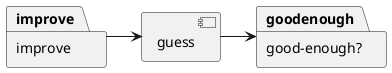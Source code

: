 {
  "sha1": "6t66rageh9xf8vnwsyrnent8j7fjipi",
  "insertion": {
    "when": "2024-05-30T20:48:21.042Z",
    "url": "https://forum.plantuml.net/10863/space-inside-quoted-string-influences-package-representation",
    "user": "plantuml@gmail.com"
  }
}
@startuml
component guess as guess
package "good-enough?" as goodenough {
}
guess -right-> goodenough
package "improve " as improve {
}
improve -right-> guess
@enduml
